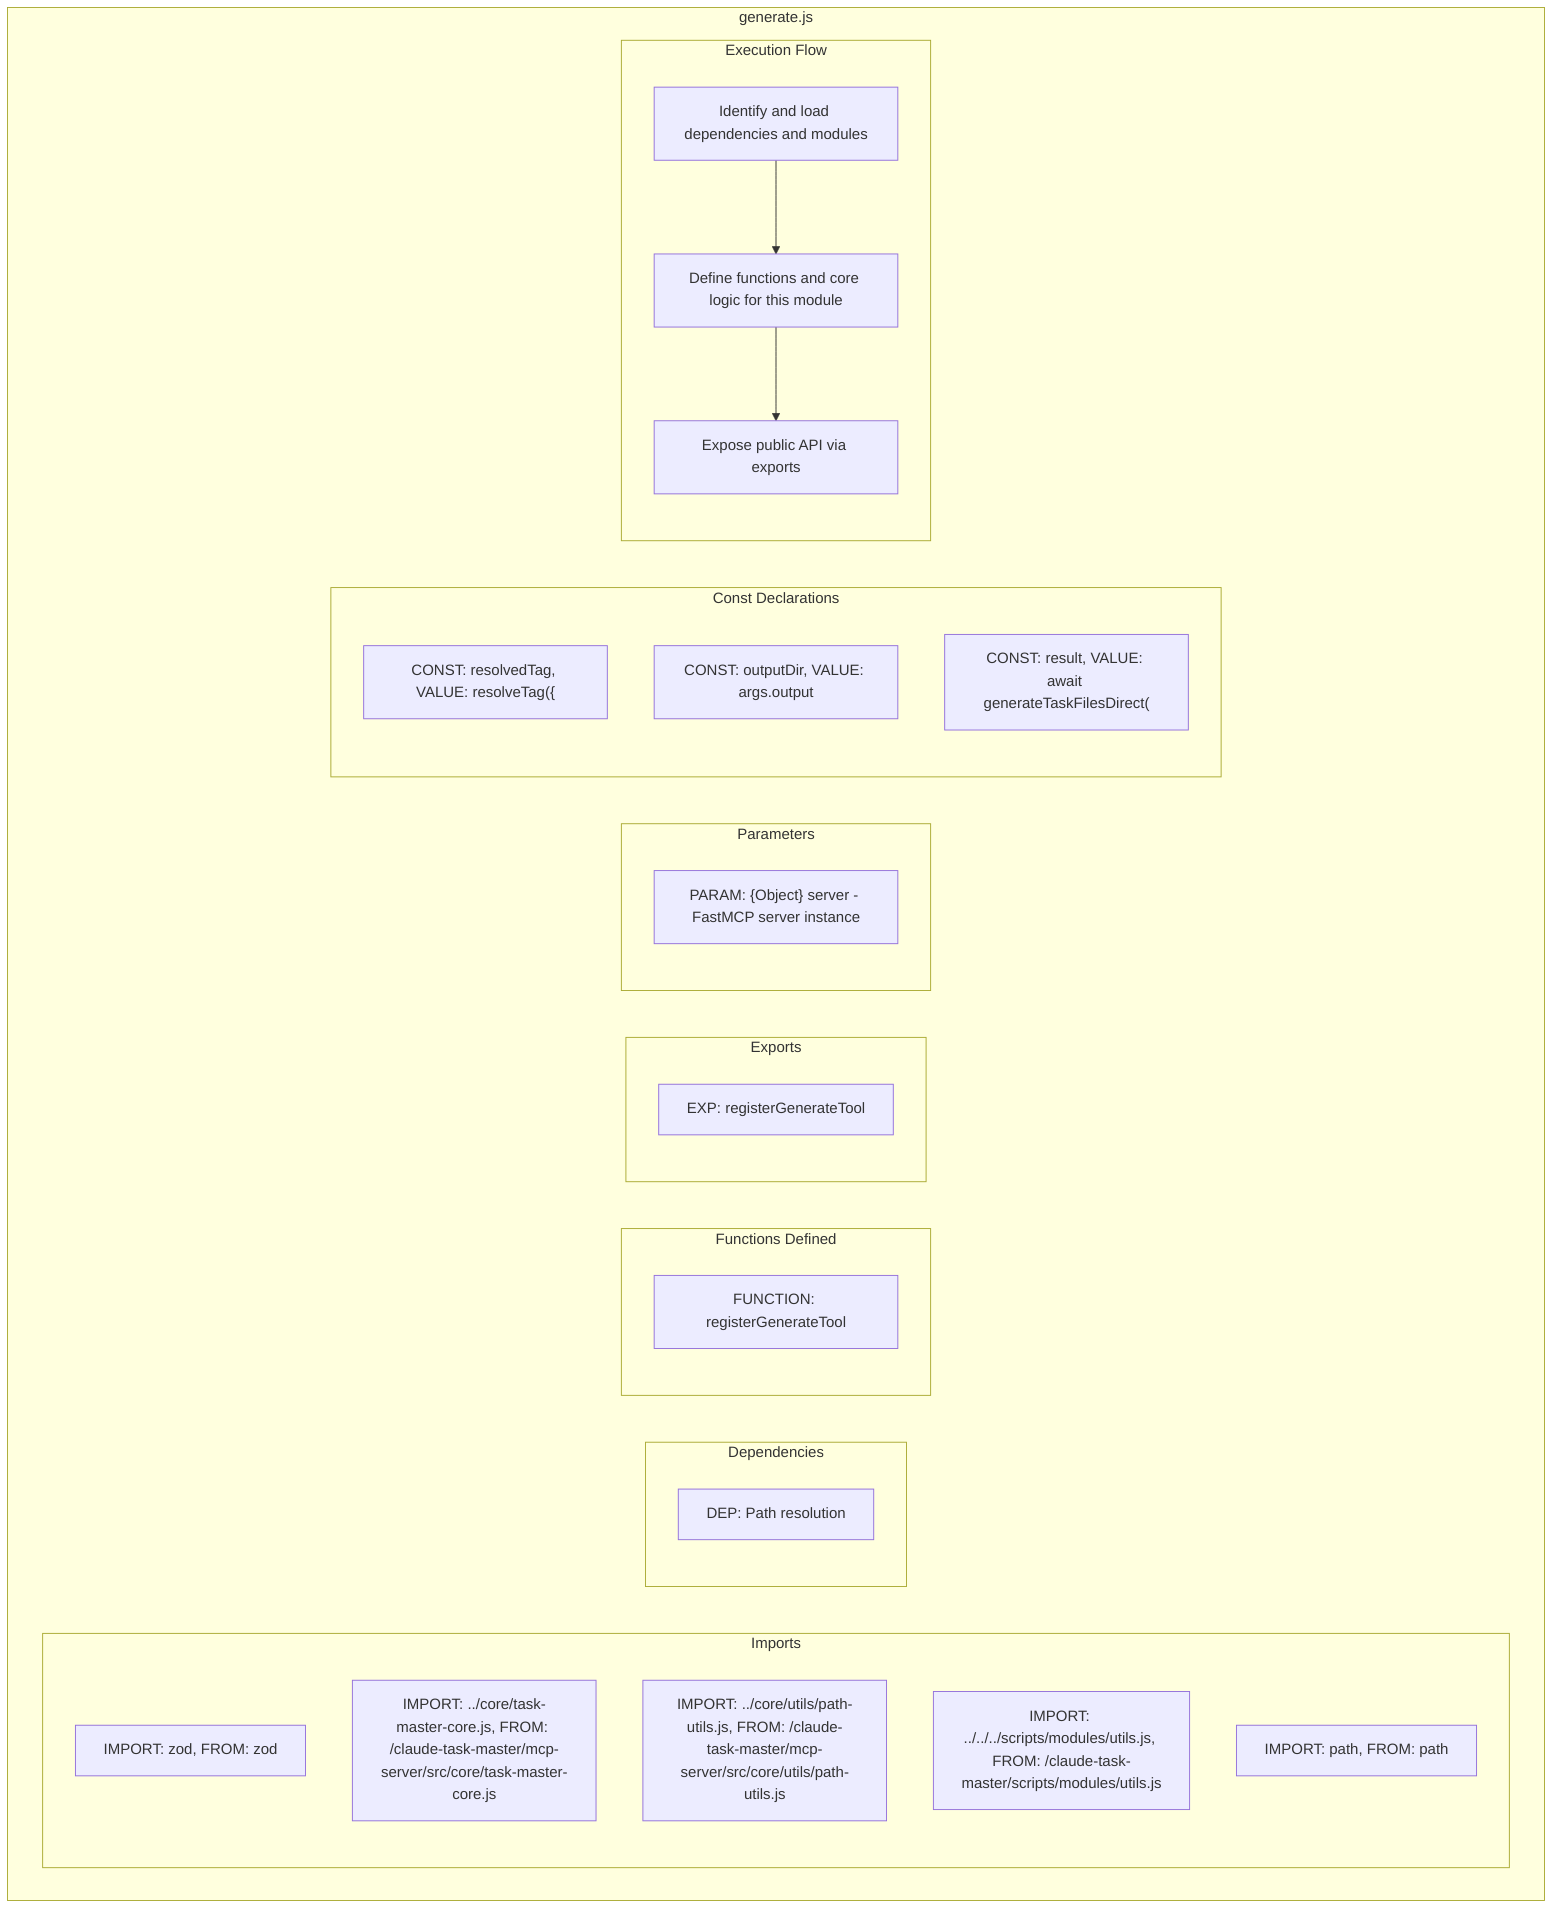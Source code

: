flowchart TB
    subgraph Imports["Imports"]
        I1["IMPORT: zod, FROM: zod"]
        I2["IMPORT: ../core/task-master-core.js, FROM: /claude-task-master/mcp-server/src/core/task-master-core.js"]
        I3["IMPORT: ../core/utils/path-utils.js, FROM: /claude-task-master/mcp-server/src/core/utils/path-utils.js"]
        I4["IMPORT: ../../../scripts/modules/utils.js, FROM: /claude-task-master/scripts/modules/utils.js"]
        I5["IMPORT: path, FROM: path"]
    end
    subgraph Dependencies["Dependencies"]
        D1["DEP: Path resolution"]
    end
    subgraph FunctionsDefined["Functions Defined"]
        FU1["FUNCTION: registerGenerateTool"]
    end
    subgraph Exports["Exports"]
        E1["EXP: registerGenerateTool"]
    end
    subgraph Parameters["Parameters"]
        P1["PARAM: {Object} server - FastMCP server instance"]
    end
    subgraph Constants["Const Declarations"]
        C1["CONST: resolvedTag, VALUE: resolveTag({"]
        C2["CONST: outputDir, VALUE: args.output"]
        C3["CONST: result, VALUE: await generateTaskFilesDirect("]
    end
    subgraph ExecutionFlow["Execution Flow"]
        FL1["Identify and load dependencies and modules"]
        FL2["Define functions and core logic for this module"]
        FL3["Expose public API via exports"]
    end
    subgraph FileName["generate.js"]
        Imports
        Dependencies
        FunctionsDefined
        Exports
        Parameters
        Constants
        ExecutionFlow
    end
    FL1 --> FL2
    FL2 --> FL3